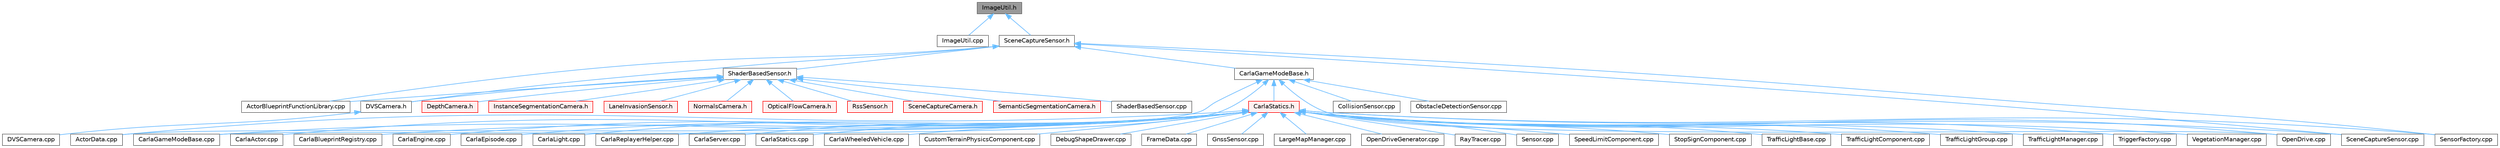 digraph "ImageUtil.h"
{
 // INTERACTIVE_SVG=YES
 // LATEX_PDF_SIZE
  bgcolor="transparent";
  edge [fontname=Helvetica,fontsize=10,labelfontname=Helvetica,labelfontsize=10];
  node [fontname=Helvetica,fontsize=10,shape=box,height=0.2,width=0.4];
  Node1 [id="Node000001",label="ImageUtil.h",height=0.2,width=0.4,color="gray40", fillcolor="grey60", style="filled", fontcolor="black",tooltip=" "];
  Node1 -> Node2 [id="edge1_Node000001_Node000002",dir="back",color="steelblue1",style="solid",tooltip=" "];
  Node2 [id="Node000002",label="ImageUtil.cpp",height=0.2,width=0.4,color="grey40", fillcolor="white", style="filled",URL="$d9/db0/ImageUtil_8cpp.html",tooltip=" "];
  Node1 -> Node3 [id="edge2_Node000001_Node000003",dir="back",color="steelblue1",style="solid",tooltip=" "];
  Node3 [id="Node000003",label="SceneCaptureSensor.h",height=0.2,width=0.4,color="grey40", fillcolor="white", style="filled",URL="$d8/d95/SceneCaptureSensor_8h.html",tooltip=" "];
  Node3 -> Node4 [id="edge3_Node000003_Node000004",dir="back",color="steelblue1",style="solid",tooltip=" "];
  Node4 [id="Node000004",label="ActorBlueprintFunctionLibrary.cpp",height=0.2,width=0.4,color="grey40", fillcolor="white", style="filled",URL="$dd/d08/ActorBlueprintFunctionLibrary_8cpp.html",tooltip=" "];
  Node3 -> Node5 [id="edge4_Node000003_Node000005",dir="back",color="steelblue1",style="solid",tooltip=" "];
  Node5 [id="Node000005",label="CarlaGameModeBase.h",height=0.2,width=0.4,color="grey40", fillcolor="white", style="filled",URL="$d3/d49/CarlaGameModeBase_8h.html",tooltip=" "];
  Node5 -> Node6 [id="edge5_Node000005_Node000006",dir="back",color="steelblue1",style="solid",tooltip=" "];
  Node6 [id="Node000006",label="ActorData.cpp",height=0.2,width=0.4,color="grey40", fillcolor="white", style="filled",URL="$da/d7f/ActorData_8cpp.html",tooltip=" "];
  Node5 -> Node7 [id="edge6_Node000005_Node000007",dir="back",color="steelblue1",style="solid",tooltip=" "];
  Node7 [id="Node000007",label="CarlaGameModeBase.cpp",height=0.2,width=0.4,color="grey40", fillcolor="white", style="filled",URL="$d0/d2e/CarlaGameModeBase_8cpp.html",tooltip=" "];
  Node5 -> Node8 [id="edge7_Node000005_Node000008",dir="back",color="steelblue1",style="solid",tooltip=" "];
  Node8 [id="Node000008",label="CarlaStatics.h",height=0.2,width=0.4,color="red", fillcolor="#FFF0F0", style="filled",URL="$d9/dc8/CarlaStatics_8h.html",tooltip=" "];
  Node8 -> Node6 [id="edge8_Node000008_Node000006",dir="back",color="steelblue1",style="solid",tooltip=" "];
  Node8 -> Node9 [id="edge9_Node000008_Node000009",dir="back",color="steelblue1",style="solid",tooltip=" "];
  Node9 [id="Node000009",label="CarlaActor.cpp",height=0.2,width=0.4,color="grey40", fillcolor="white", style="filled",URL="$d3/d43/CarlaActor_8cpp.html",tooltip=" "];
  Node8 -> Node10 [id="edge10_Node000008_Node000010",dir="back",color="steelblue1",style="solid",tooltip=" "];
  Node10 [id="Node000010",label="CarlaBlueprintRegistry.cpp",height=0.2,width=0.4,color="grey40", fillcolor="white", style="filled",URL="$d0/d3b/CarlaBlueprintRegistry_8cpp.html",tooltip=" "];
  Node8 -> Node11 [id="edge11_Node000008_Node000011",dir="back",color="steelblue1",style="solid",tooltip=" "];
  Node11 [id="Node000011",label="CarlaEngine.cpp",height=0.2,width=0.4,color="grey40", fillcolor="white", style="filled",URL="$d6/da1/CarlaEngine_8cpp.html",tooltip=" "];
  Node8 -> Node12 [id="edge12_Node000008_Node000012",dir="back",color="steelblue1",style="solid",tooltip=" "];
  Node12 [id="Node000012",label="CarlaEpisode.cpp",height=0.2,width=0.4,color="grey40", fillcolor="white", style="filled",URL="$d6/dd9/CarlaEpisode_8cpp.html",tooltip=" "];
  Node8 -> Node7 [id="edge13_Node000008_Node000007",dir="back",color="steelblue1",style="solid",tooltip=" "];
  Node8 -> Node13 [id="edge14_Node000008_Node000013",dir="back",color="steelblue1",style="solid",tooltip=" "];
  Node13 [id="Node000013",label="CarlaLight.cpp",height=0.2,width=0.4,color="grey40", fillcolor="white", style="filled",URL="$d9/d95/CarlaLight_8cpp.html",tooltip=" "];
  Node8 -> Node14 [id="edge15_Node000008_Node000014",dir="back",color="steelblue1",style="solid",tooltip=" "];
  Node14 [id="Node000014",label="CarlaReplayerHelper.cpp",height=0.2,width=0.4,color="grey40", fillcolor="white", style="filled",URL="$d2/d32/CarlaReplayerHelper_8cpp.html",tooltip=" "];
  Node8 -> Node15 [id="edge16_Node000008_Node000015",dir="back",color="steelblue1",style="solid",tooltip=" "];
  Node15 [id="Node000015",label="CarlaServer.cpp",height=0.2,width=0.4,color="grey40", fillcolor="white", style="filled",URL="$db/d6c/CarlaServer_8cpp.html",tooltip=" "];
  Node8 -> Node16 [id="edge17_Node000008_Node000016",dir="back",color="steelblue1",style="solid",tooltip=" "];
  Node16 [id="Node000016",label="CarlaStatics.cpp",height=0.2,width=0.4,color="grey40", fillcolor="white", style="filled",URL="$d5/d6e/CarlaStatics_8cpp.html",tooltip=" "];
  Node8 -> Node17 [id="edge18_Node000008_Node000017",dir="back",color="steelblue1",style="solid",tooltip=" "];
  Node17 [id="Node000017",label="CarlaWheeledVehicle.cpp",height=0.2,width=0.4,color="grey40", fillcolor="white", style="filled",URL="$dc/d65/CarlaWheeledVehicle_8cpp.html",tooltip=" "];
  Node8 -> Node18 [id="edge19_Node000008_Node000018",dir="back",color="steelblue1",style="solid",tooltip=" "];
  Node18 [id="Node000018",label="CustomTerrainPhysicsComponent.cpp",height=0.2,width=0.4,color="grey40", fillcolor="white", style="filled",URL="$d1/d59/CustomTerrainPhysicsComponent_8cpp.html",tooltip=" "];
  Node8 -> Node19 [id="edge20_Node000008_Node000019",dir="back",color="steelblue1",style="solid",tooltip=" "];
  Node19 [id="Node000019",label="DebugShapeDrawer.cpp",height=0.2,width=0.4,color="grey40", fillcolor="white", style="filled",URL="$d3/d7b/DebugShapeDrawer_8cpp.html",tooltip=" "];
  Node8 -> Node20 [id="edge21_Node000008_Node000020",dir="back",color="steelblue1",style="solid",tooltip=" "];
  Node20 [id="Node000020",label="FrameData.cpp",height=0.2,width=0.4,color="grey40", fillcolor="white", style="filled",URL="$df/d8a/FrameData_8cpp.html",tooltip=" "];
  Node8 -> Node21 [id="edge22_Node000008_Node000021",dir="back",color="steelblue1",style="solid",tooltip=" "];
  Node21 [id="Node000021",label="GnssSensor.cpp",height=0.2,width=0.4,color="grey40", fillcolor="white", style="filled",URL="$d7/d22/GnssSensor_8cpp.html",tooltip=" "];
  Node8 -> Node22 [id="edge23_Node000008_Node000022",dir="back",color="steelblue1",style="solid",tooltip=" "];
  Node22 [id="Node000022",label="LargeMapManager.cpp",height=0.2,width=0.4,color="grey40", fillcolor="white", style="filled",URL="$df/d6c/LargeMapManager_8cpp.html",tooltip=" "];
  Node8 -> Node23 [id="edge24_Node000008_Node000023",dir="back",color="steelblue1",style="solid",tooltip=" "];
  Node23 [id="Node000023",label="OpenDrive.cpp",height=0.2,width=0.4,color="grey40", fillcolor="white", style="filled",URL="$d9/d30/Unreal_2CarlaUE4_2Plugins_2Carla_2Source_2Carla_2OpenDrive_2OpenDrive_8cpp.html",tooltip=" "];
  Node8 -> Node24 [id="edge25_Node000008_Node000024",dir="back",color="steelblue1",style="solid",tooltip=" "];
  Node24 [id="Node000024",label="OpenDriveGenerator.cpp",height=0.2,width=0.4,color="grey40", fillcolor="white", style="filled",URL="$dc/d85/OpenDriveGenerator_8cpp.html",tooltip=" "];
  Node8 -> Node25 [id="edge26_Node000008_Node000025",dir="back",color="steelblue1",style="solid",tooltip=" "];
  Node25 [id="Node000025",label="RayTracer.cpp",height=0.2,width=0.4,color="grey40", fillcolor="white", style="filled",URL="$de/dc2/RayTracer_8cpp.html",tooltip=" "];
  Node8 -> Node26 [id="edge27_Node000008_Node000026",dir="back",color="steelblue1",style="solid",tooltip=" "];
  Node26 [id="Node000026",label="SceneCaptureSensor.cpp",height=0.2,width=0.4,color="grey40", fillcolor="white", style="filled",URL="$db/d2d/SceneCaptureSensor_8cpp.html",tooltip=" "];
  Node8 -> Node27 [id="edge28_Node000008_Node000027",dir="back",color="steelblue1",style="solid",tooltip=" "];
  Node27 [id="Node000027",label="Sensor.cpp",height=0.2,width=0.4,color="grey40", fillcolor="white", style="filled",URL="$d7/d16/Sensor_8cpp.html",tooltip=" "];
  Node8 -> Node28 [id="edge29_Node000008_Node000028",dir="back",color="steelblue1",style="solid",tooltip=" "];
  Node28 [id="Node000028",label="SensorFactory.cpp",height=0.2,width=0.4,color="grey40", fillcolor="white", style="filled",URL="$d0/dde/SensorFactory_8cpp.html",tooltip=" "];
  Node8 -> Node29 [id="edge30_Node000008_Node000029",dir="back",color="steelblue1",style="solid",tooltip=" "];
  Node29 [id="Node000029",label="SpeedLimitComponent.cpp",height=0.2,width=0.4,color="grey40", fillcolor="white", style="filled",URL="$d2/dd9/SpeedLimitComponent_8cpp.html",tooltip=" "];
  Node8 -> Node30 [id="edge31_Node000008_Node000030",dir="back",color="steelblue1",style="solid",tooltip=" "];
  Node30 [id="Node000030",label="StopSignComponent.cpp",height=0.2,width=0.4,color="grey40", fillcolor="white", style="filled",URL="$d6/ddb/StopSignComponent_8cpp.html",tooltip=" "];
  Node8 -> Node31 [id="edge32_Node000008_Node000031",dir="back",color="steelblue1",style="solid",tooltip=" "];
  Node31 [id="Node000031",label="TrafficLightBase.cpp",height=0.2,width=0.4,color="grey40", fillcolor="white", style="filled",URL="$d2/d40/TrafficLightBase_8cpp.html",tooltip=" "];
  Node8 -> Node32 [id="edge33_Node000008_Node000032",dir="back",color="steelblue1",style="solid",tooltip=" "];
  Node32 [id="Node000032",label="TrafficLightComponent.cpp",height=0.2,width=0.4,color="grey40", fillcolor="white", style="filled",URL="$d3/dcd/TrafficLightComponent_8cpp.html",tooltip=" "];
  Node8 -> Node33 [id="edge34_Node000008_Node000033",dir="back",color="steelblue1",style="solid",tooltip=" "];
  Node33 [id="Node000033",label="TrafficLightGroup.cpp",height=0.2,width=0.4,color="grey40", fillcolor="white", style="filled",URL="$db/d9a/TrafficLightGroup_8cpp.html",tooltip=" "];
  Node8 -> Node34 [id="edge35_Node000008_Node000034",dir="back",color="steelblue1",style="solid",tooltip=" "];
  Node34 [id="Node000034",label="TrafficLightManager.cpp",height=0.2,width=0.4,color="grey40", fillcolor="white", style="filled",URL="$d6/d3f/TrafficLightManager_8cpp.html",tooltip=" "];
  Node8 -> Node35 [id="edge36_Node000008_Node000035",dir="back",color="steelblue1",style="solid",tooltip=" "];
  Node35 [id="Node000035",label="TriggerFactory.cpp",height=0.2,width=0.4,color="grey40", fillcolor="white", style="filled",URL="$d3/da1/TriggerFactory_8cpp.html",tooltip=" "];
  Node8 -> Node36 [id="edge37_Node000008_Node000036",dir="back",color="steelblue1",style="solid",tooltip=" "];
  Node36 [id="Node000036",label="VegetationManager.cpp",height=0.2,width=0.4,color="grey40", fillcolor="white", style="filled",URL="$d7/da0/VegetationManager_8cpp.html",tooltip=" "];
  Node5 -> Node38 [id="edge38_Node000005_Node000038",dir="back",color="steelblue1",style="solid",tooltip=" "];
  Node38 [id="Node000038",label="CollisionSensor.cpp",height=0.2,width=0.4,color="grey40", fillcolor="white", style="filled",URL="$da/df0/CollisionSensor_8cpp.html",tooltip=" "];
  Node5 -> Node39 [id="edge39_Node000005_Node000039",dir="back",color="steelblue1",style="solid",tooltip=" "];
  Node39 [id="Node000039",label="ObstacleDetectionSensor.cpp",height=0.2,width=0.4,color="grey40", fillcolor="white", style="filled",URL="$d2/d70/ObstacleDetectionSensor_8cpp.html",tooltip=" "];
  Node5 -> Node23 [id="edge40_Node000005_Node000023",dir="back",color="steelblue1",style="solid",tooltip=" "];
  Node3 -> Node40 [id="edge41_Node000003_Node000040",dir="back",color="steelblue1",style="solid",tooltip=" "];
  Node40 [id="Node000040",label="DVSCamera.h",height=0.2,width=0.4,color="grey40", fillcolor="white", style="filled",URL="$d6/db9/DVSCamera_8h.html",tooltip=" "];
  Node40 -> Node41 [id="edge42_Node000040_Node000041",dir="back",color="steelblue1",style="solid",tooltip=" "];
  Node41 [id="Node000041",label="DVSCamera.cpp",height=0.2,width=0.4,color="grey40", fillcolor="white", style="filled",URL="$d9/d6e/DVSCamera_8cpp.html",tooltip=" "];
  Node3 -> Node26 [id="edge43_Node000003_Node000026",dir="back",color="steelblue1",style="solid",tooltip=" "];
  Node3 -> Node28 [id="edge44_Node000003_Node000028",dir="back",color="steelblue1",style="solid",tooltip=" "];
  Node3 -> Node42 [id="edge45_Node000003_Node000042",dir="back",color="steelblue1",style="solid",tooltip=" "];
  Node42 [id="Node000042",label="ShaderBasedSensor.h",height=0.2,width=0.4,color="grey40", fillcolor="white", style="filled",URL="$da/d69/ShaderBasedSensor_8h.html",tooltip=" "];
  Node42 -> Node4 [id="edge46_Node000042_Node000004",dir="back",color="steelblue1",style="solid",tooltip=" "];
  Node42 -> Node40 [id="edge47_Node000042_Node000040",dir="back",color="steelblue1",style="solid",tooltip=" "];
  Node42 -> Node43 [id="edge48_Node000042_Node000043",dir="back",color="steelblue1",style="solid",tooltip=" "];
  Node43 [id="Node000043",label="DepthCamera.h",height=0.2,width=0.4,color="red", fillcolor="#FFF0F0", style="filled",URL="$da/d7d/DepthCamera_8h.html",tooltip=" "];
  Node42 -> Node45 [id="edge49_Node000042_Node000045",dir="back",color="steelblue1",style="solid",tooltip=" "];
  Node45 [id="Node000045",label="InstanceSegmentationCamera.h",height=0.2,width=0.4,color="red", fillcolor="#FFF0F0", style="filled",URL="$d4/d34/InstanceSegmentationCamera_8h.html",tooltip=" "];
  Node42 -> Node47 [id="edge50_Node000042_Node000047",dir="back",color="steelblue1",style="solid",tooltip=" "];
  Node47 [id="Node000047",label="LaneInvasionSensor.h",height=0.2,width=0.4,color="red", fillcolor="#FFF0F0", style="filled",URL="$d8/d48/Unreal_2CarlaUE4_2Plugins_2Carla_2Source_2Carla_2Sensor_2LaneInvasionSensor_8h.html",tooltip=" "];
  Node42 -> Node49 [id="edge51_Node000042_Node000049",dir="back",color="steelblue1",style="solid",tooltip=" "];
  Node49 [id="Node000049",label="NormalsCamera.h",height=0.2,width=0.4,color="red", fillcolor="#FFF0F0", style="filled",URL="$df/d8f/NormalsCamera_8h.html",tooltip=" "];
  Node42 -> Node51 [id="edge52_Node000042_Node000051",dir="back",color="steelblue1",style="solid",tooltip=" "];
  Node51 [id="Node000051",label="OpticalFlowCamera.h",height=0.2,width=0.4,color="red", fillcolor="#FFF0F0", style="filled",URL="$df/d72/OpticalFlowCamera_8h.html",tooltip=" "];
  Node42 -> Node53 [id="edge53_Node000042_Node000053",dir="back",color="steelblue1",style="solid",tooltip=" "];
  Node53 [id="Node000053",label="RssSensor.h",height=0.2,width=0.4,color="red", fillcolor="#FFF0F0", style="filled",URL="$de/d29/Unreal_2CarlaUE4_2Plugins_2Carla_2Source_2Carla_2Sensor_2RssSensor_8h.html",tooltip=" "];
  Node42 -> Node55 [id="edge54_Node000042_Node000055",dir="back",color="steelblue1",style="solid",tooltip=" "];
  Node55 [id="Node000055",label="SceneCaptureCamera.h",height=0.2,width=0.4,color="red", fillcolor="#FFF0F0", style="filled",URL="$dc/d56/SceneCaptureCamera_8h.html",tooltip=" "];
  Node42 -> Node58 [id="edge55_Node000042_Node000058",dir="back",color="steelblue1",style="solid",tooltip=" "];
  Node58 [id="Node000058",label="SemanticSegmentationCamera.h",height=0.2,width=0.4,color="red", fillcolor="#FFF0F0", style="filled",URL="$de/d13/SemanticSegmentationCamera_8h.html",tooltip=" "];
  Node42 -> Node60 [id="edge56_Node000042_Node000060",dir="back",color="steelblue1",style="solid",tooltip=" "];
  Node60 [id="Node000060",label="ShaderBasedSensor.cpp",height=0.2,width=0.4,color="grey40", fillcolor="white", style="filled",URL="$da/d96/ShaderBasedSensor_8cpp.html",tooltip=" "];
}
